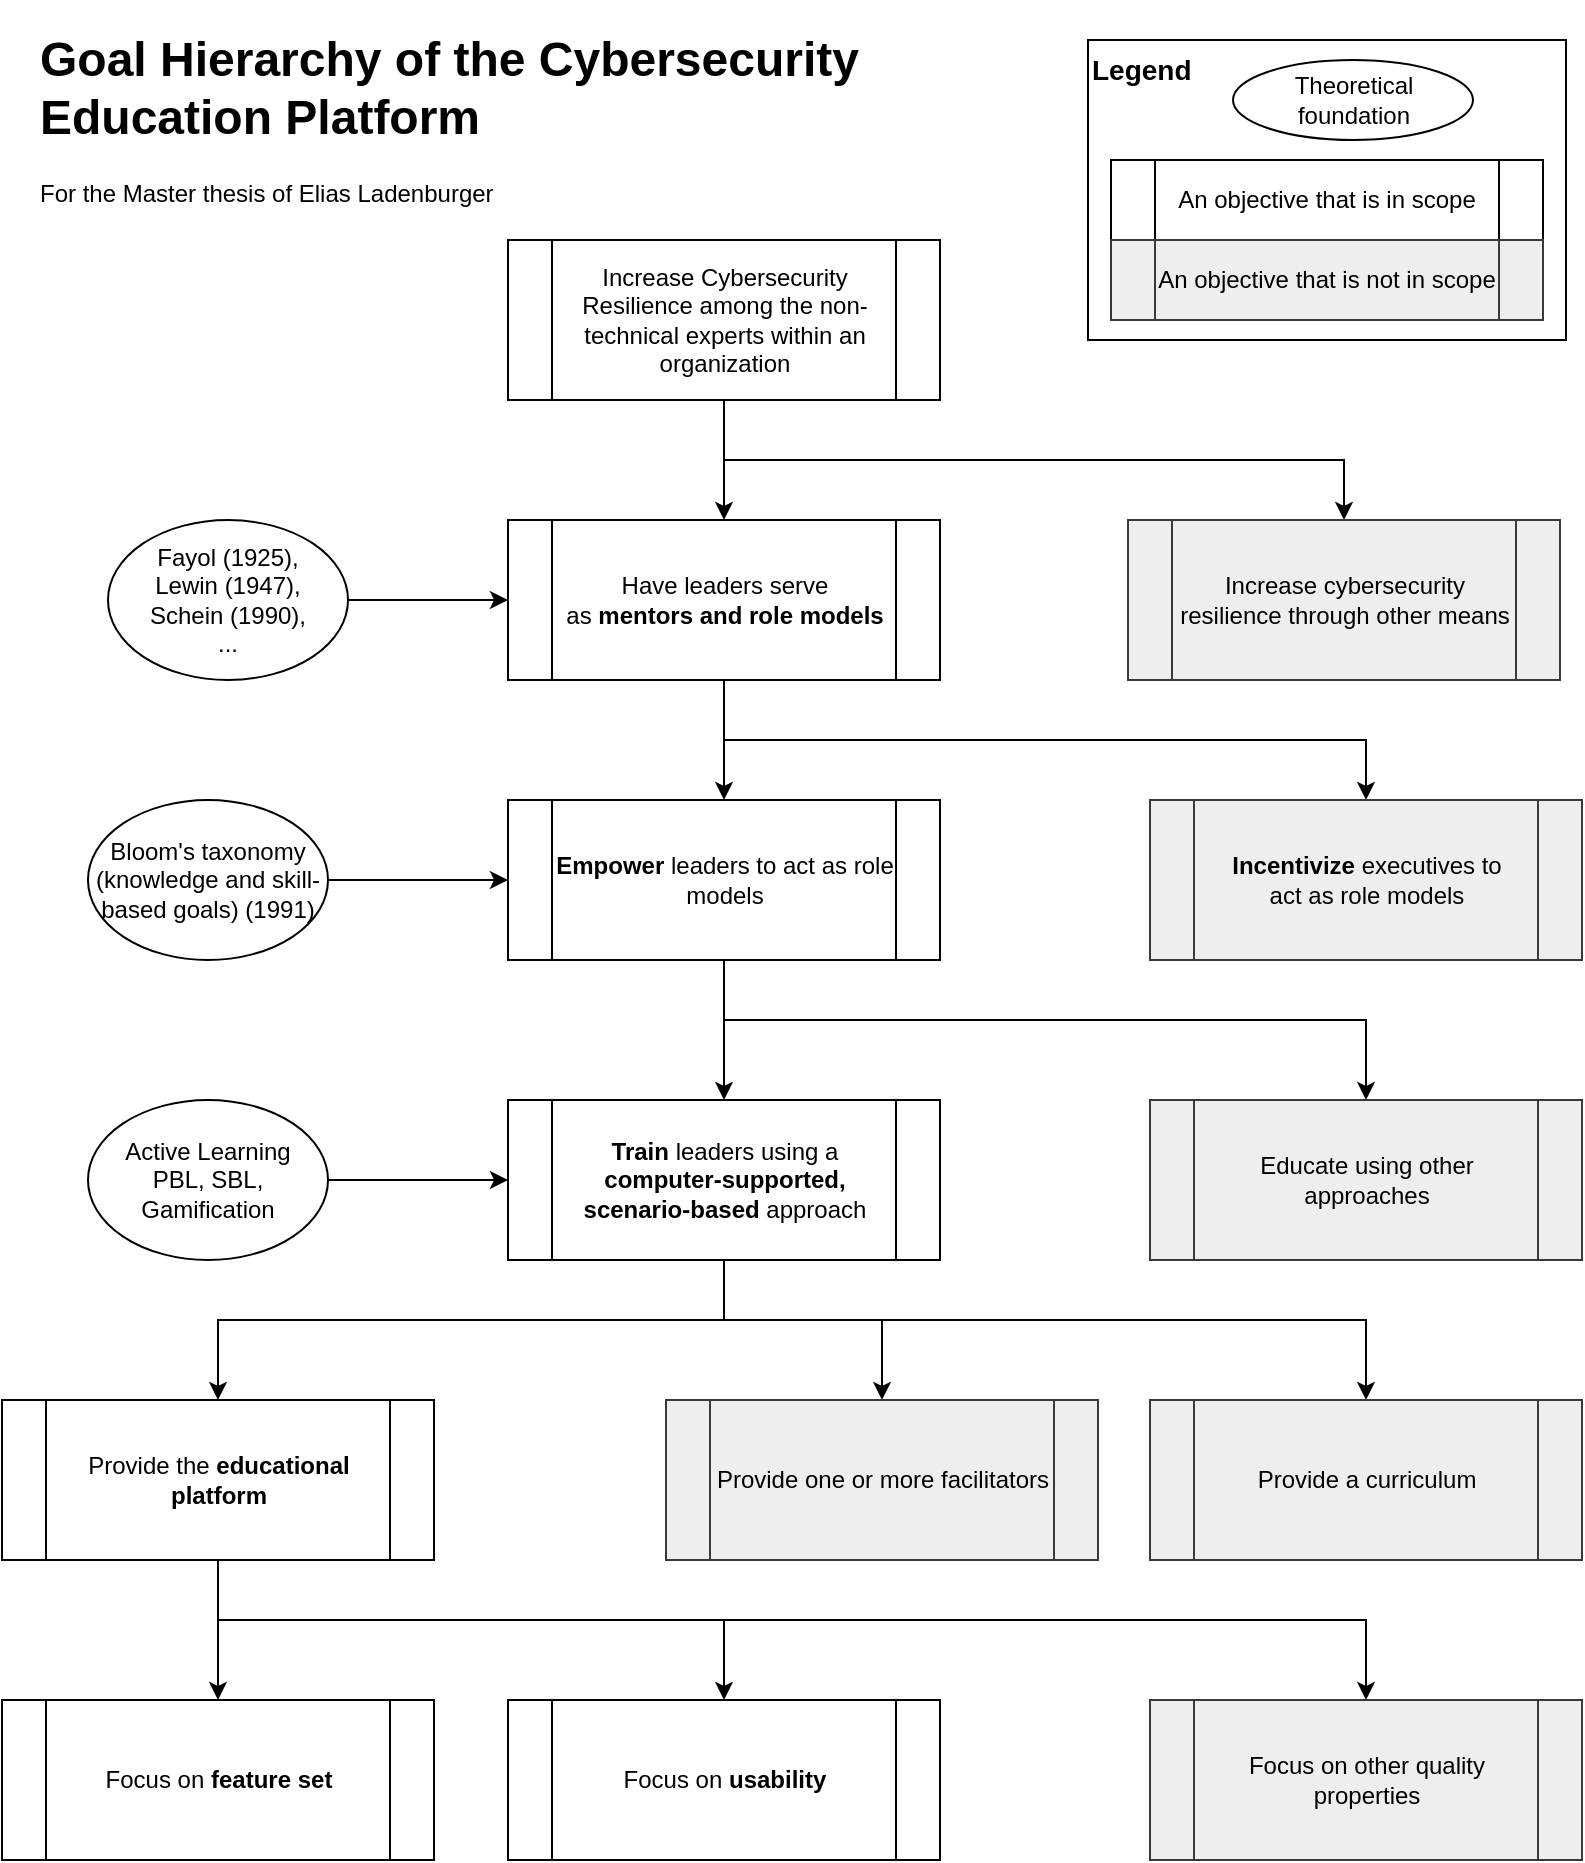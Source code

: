 <mxfile version="14.4.4" type="device"><diagram id="prtHgNgQTEPvFCAcTncT" name="Page-1"><mxGraphModel dx="1038" dy="587" grid="1" gridSize="10" guides="1" tooltips="1" connect="1" arrows="1" fold="1" page="1" pageScale="1" pageWidth="827" pageHeight="1169" math="0" shadow="0"><root><mxCell id="0"/><mxCell id="1" parent="0"/><mxCell id="VvCy3HrPZXNjmE30q2jB-51" style="edgeStyle=orthogonalEdgeStyle;rounded=0;orthogonalLoop=1;jettySize=auto;html=1;entryX=0.5;entryY=0;entryDx=0;entryDy=0;" parent="1" source="VvCy3HrPZXNjmE30q2jB-3" target="VvCy3HrPZXNjmE30q2jB-5" edge="1"><mxGeometry relative="1" as="geometry"><Array as="points"><mxPoint x="378" y="240"/><mxPoint x="688" y="240"/></Array></mxGeometry></mxCell><mxCell id="VvCy3HrPZXNjmE30q2jB-52" style="edgeStyle=orthogonalEdgeStyle;rounded=0;orthogonalLoop=1;jettySize=auto;html=1;entryX=0.5;entryY=0;entryDx=0;entryDy=0;" parent="1" source="VvCy3HrPZXNjmE30q2jB-3" target="VvCy3HrPZXNjmE30q2jB-4" edge="1"><mxGeometry relative="1" as="geometry"/></mxCell><mxCell id="VvCy3HrPZXNjmE30q2jB-3" value="Increase Cybersecurity Resilience among the non-technical experts within an organization" style="shape=process;whiteSpace=wrap;html=1;backgroundOutline=1;" parent="1" vertex="1"><mxGeometry x="270" y="130" width="216" height="80" as="geometry"/></mxCell><mxCell id="VvCy3HrPZXNjmE30q2jB-12" style="edgeStyle=orthogonalEdgeStyle;rounded=0;orthogonalLoop=1;jettySize=auto;html=1;" parent="1" source="VvCy3HrPZXNjmE30q2jB-4" target="VvCy3HrPZXNjmE30q2jB-10" edge="1"><mxGeometry relative="1" as="geometry"/></mxCell><mxCell id="VvCy3HrPZXNjmE30q2jB-13" style="edgeStyle=orthogonalEdgeStyle;rounded=0;orthogonalLoop=1;jettySize=auto;html=1;entryX=0.5;entryY=0;entryDx=0;entryDy=0;" parent="1" source="VvCy3HrPZXNjmE30q2jB-4" target="VvCy3HrPZXNjmE30q2jB-11" edge="1"><mxGeometry relative="1" as="geometry"><Array as="points"><mxPoint x="378" y="380"/><mxPoint x="699" y="380"/></Array></mxGeometry></mxCell><mxCell id="VvCy3HrPZXNjmE30q2jB-4" value="Have leaders serve &lt;br&gt;as &lt;b&gt;mentors and role models&lt;/b&gt;" style="shape=process;whiteSpace=wrap;html=1;backgroundOutline=1;" parent="1" vertex="1"><mxGeometry x="270" y="270" width="216" height="80" as="geometry"/></mxCell><mxCell id="VvCy3HrPZXNjmE30q2jB-5" value="Increase cybersecurity resilience through other means" style="shape=process;whiteSpace=wrap;html=1;backgroundOutline=1;fillColor=#eeeeee;strokeColor=#36393d;" parent="1" vertex="1"><mxGeometry x="580" y="270" width="216" height="80" as="geometry"/></mxCell><mxCell id="VvCy3HrPZXNjmE30q2jB-40" style="edgeStyle=orthogonalEdgeStyle;rounded=0;orthogonalLoop=1;jettySize=auto;html=1;entryX=0.5;entryY=0;entryDx=0;entryDy=0;" parent="1" source="VvCy3HrPZXNjmE30q2jB-10" target="VvCy3HrPZXNjmE30q2jB-37" edge="1"><mxGeometry relative="1" as="geometry"/></mxCell><mxCell id="VvCy3HrPZXNjmE30q2jB-43" style="edgeStyle=orthogonalEdgeStyle;rounded=0;orthogonalLoop=1;jettySize=auto;html=1;entryX=0.5;entryY=0;entryDx=0;entryDy=0;" parent="1" source="VvCy3HrPZXNjmE30q2jB-10" target="VvCy3HrPZXNjmE30q2jB-42" edge="1"><mxGeometry relative="1" as="geometry"><Array as="points"><mxPoint x="378" y="520"/><mxPoint x="699" y="520"/></Array></mxGeometry></mxCell><mxCell id="VvCy3HrPZXNjmE30q2jB-10" value="&lt;b&gt;Empower&lt;/b&gt; leaders to act as role models" style="shape=process;whiteSpace=wrap;html=1;backgroundOutline=1;" parent="1" vertex="1"><mxGeometry x="270" y="410" width="216" height="80" as="geometry"/></mxCell><mxCell id="VvCy3HrPZXNjmE30q2jB-11" value="&lt;b&gt;Incentivize &lt;/b&gt;executives to &lt;br&gt;act as role models " style="shape=process;whiteSpace=wrap;html=1;backgroundOutline=1;fillColor=#eeeeee;strokeColor=#36393d;" parent="1" vertex="1"><mxGeometry x="591" y="410" width="216" height="80" as="geometry"/></mxCell><mxCell id="VvCy3HrPZXNjmE30q2jB-31" style="edgeStyle=orthogonalEdgeStyle;rounded=0;orthogonalLoop=1;jettySize=auto;html=1;" parent="1" source="VvCy3HrPZXNjmE30q2jB-30" target="VvCy3HrPZXNjmE30q2jB-10" edge="1"><mxGeometry relative="1" as="geometry"/></mxCell><mxCell id="VvCy3HrPZXNjmE30q2jB-30" value="Bloom's taxonomy (knowledge and skill-based goals) (1991)" style="ellipse;whiteSpace=wrap;html=1;" parent="1" vertex="1"><mxGeometry x="60" y="410" width="120" height="80" as="geometry"/></mxCell><mxCell id="VvCy3HrPZXNjmE30q2jB-34" style="edgeStyle=orthogonalEdgeStyle;rounded=0;orthogonalLoop=1;jettySize=auto;html=1;" parent="1" source="VvCy3HrPZXNjmE30q2jB-33" target="VvCy3HrPZXNjmE30q2jB-4" edge="1"><mxGeometry relative="1" as="geometry"/></mxCell><mxCell id="VvCy3HrPZXNjmE30q2jB-33" value="&lt;div&gt;Fayol (1925),&lt;br&gt;&lt;/div&gt;&lt;div&gt;Lewin (1947),&lt;/div&gt;&lt;div&gt;Schein (1990),&lt;/div&gt;&lt;div&gt;...&lt;br&gt;&lt;/div&gt;" style="ellipse;whiteSpace=wrap;html=1;" parent="1" vertex="1"><mxGeometry x="70" y="270" width="120" height="80" as="geometry"/></mxCell><mxCell id="VvCy3HrPZXNjmE30q2jB-46" style="edgeStyle=orthogonalEdgeStyle;rounded=0;orthogonalLoop=1;jettySize=auto;html=1;" parent="1" source="VvCy3HrPZXNjmE30q2jB-37" target="VvCy3HrPZXNjmE30q2jB-41" edge="1"><mxGeometry relative="1" as="geometry"><Array as="points"><mxPoint x="378" y="670"/><mxPoint x="125" y="670"/></Array></mxGeometry></mxCell><mxCell id="VvCy3HrPZXNjmE30q2jB-49" style="edgeStyle=orthogonalEdgeStyle;rounded=0;orthogonalLoop=1;jettySize=auto;html=1;entryX=0.5;entryY=0;entryDx=0;entryDy=0;" parent="1" source="VvCy3HrPZXNjmE30q2jB-37" target="VvCy3HrPZXNjmE30q2jB-47" edge="1"><mxGeometry relative="1" as="geometry"><Array as="points"><mxPoint x="378" y="670"/><mxPoint x="699" y="670"/></Array></mxGeometry></mxCell><mxCell id="tp6RY4bJ1NjJef7CurDI-1" style="edgeStyle=orthogonalEdgeStyle;rounded=0;orthogonalLoop=1;jettySize=auto;html=1;entryX=0.5;entryY=0;entryDx=0;entryDy=0;" edge="1" parent="1" source="VvCy3HrPZXNjmE30q2jB-37" target="VvCy3HrPZXNjmE30q2jB-48"><mxGeometry relative="1" as="geometry"><Array as="points"><mxPoint x="378" y="670"/><mxPoint x="457" y="670"/></Array></mxGeometry></mxCell><mxCell id="VvCy3HrPZXNjmE30q2jB-37" value="&lt;b&gt;Train &lt;/b&gt;leaders using a &lt;b&gt;computer-supported, scenario-based &lt;/b&gt;approach" style="shape=process;whiteSpace=wrap;html=1;backgroundOutline=1;" parent="1" vertex="1"><mxGeometry x="270" y="560" width="216" height="80" as="geometry"/></mxCell><mxCell id="VvCy3HrPZXNjmE30q2jB-55" style="edgeStyle=orthogonalEdgeStyle;rounded=0;orthogonalLoop=1;jettySize=auto;html=1;entryX=0.5;entryY=0;entryDx=0;entryDy=0;exitX=0.5;exitY=1;exitDx=0;exitDy=0;" parent="1" source="VvCy3HrPZXNjmE30q2jB-41" target="VvCy3HrPZXNjmE30q2jB-54" edge="1"><mxGeometry relative="1" as="geometry"><mxPoint x="46" y="790" as="sourcePoint"/><Array as="points"><mxPoint x="125" y="820"/><mxPoint x="378" y="820"/></Array></mxGeometry></mxCell><mxCell id="VvCy3HrPZXNjmE30q2jB-57" style="edgeStyle=orthogonalEdgeStyle;rounded=0;orthogonalLoop=1;jettySize=auto;html=1;entryX=0.5;entryY=0;entryDx=0;entryDy=0;" parent="1" source="VvCy3HrPZXNjmE30q2jB-41" target="VvCy3HrPZXNjmE30q2jB-56" edge="1"><mxGeometry relative="1" as="geometry"><Array as="points"><mxPoint x="125" y="820"/><mxPoint x="699" y="820"/></Array></mxGeometry></mxCell><mxCell id="VvCy3HrPZXNjmE30q2jB-59" style="edgeStyle=orthogonalEdgeStyle;rounded=0;orthogonalLoop=1;jettySize=auto;html=1;" parent="1" source="VvCy3HrPZXNjmE30q2jB-41" target="VvCy3HrPZXNjmE30q2jB-58" edge="1"><mxGeometry relative="1" as="geometry"><Array as="points"><mxPoint x="125" y="810"/><mxPoint x="125" y="810"/></Array></mxGeometry></mxCell><mxCell id="VvCy3HrPZXNjmE30q2jB-41" value="Provide the &lt;b&gt;educational platform&lt;/b&gt;" style="shape=process;whiteSpace=wrap;html=1;backgroundOutline=1;" parent="1" vertex="1"><mxGeometry x="17" y="710" width="216" height="80" as="geometry"/></mxCell><mxCell id="VvCy3HrPZXNjmE30q2jB-42" value="Educate using other approaches" style="shape=process;whiteSpace=wrap;html=1;backgroundOutline=1;fillColor=#eeeeee;strokeColor=#36393d;" parent="1" vertex="1"><mxGeometry x="591" y="560" width="216" height="80" as="geometry"/></mxCell><mxCell id="VvCy3HrPZXNjmE30q2jB-45" style="edgeStyle=orthogonalEdgeStyle;rounded=0;orthogonalLoop=1;jettySize=auto;html=1;" parent="1" source="VvCy3HrPZXNjmE30q2jB-44" target="VvCy3HrPZXNjmE30q2jB-37" edge="1"><mxGeometry relative="1" as="geometry"/></mxCell><mxCell id="VvCy3HrPZXNjmE30q2jB-44" value="&lt;div&gt;Active Learning&lt;/div&gt;&lt;div&gt;PBL, SBL, Gamification &lt;br&gt;&lt;/div&gt;" style="ellipse;whiteSpace=wrap;html=1;" parent="1" vertex="1"><mxGeometry x="60" y="560" width="120" height="80" as="geometry"/></mxCell><mxCell id="VvCy3HrPZXNjmE30q2jB-47" value="Provide a curriculum" style="shape=process;whiteSpace=wrap;html=1;backgroundOutline=1;fillColor=#eeeeee;strokeColor=#36393d;" parent="1" vertex="1"><mxGeometry x="591" y="710" width="216" height="80" as="geometry"/></mxCell><mxCell id="VvCy3HrPZXNjmE30q2jB-48" value="Provide one or more facilitators" style="shape=process;whiteSpace=wrap;html=1;backgroundOutline=1;fillColor=#eeeeee;strokeColor=#36393d;" parent="1" vertex="1"><mxGeometry x="349" y="710" width="216" height="80" as="geometry"/></mxCell><mxCell id="VvCy3HrPZXNjmE30q2jB-54" value="Focus on &lt;b&gt;usability&lt;/b&gt;" style="shape=process;whiteSpace=wrap;html=1;backgroundOutline=1;" parent="1" vertex="1"><mxGeometry x="270" y="860" width="216" height="80" as="geometry"/></mxCell><mxCell id="VvCy3HrPZXNjmE30q2jB-56" value="Focus on other quality properties" style="shape=process;whiteSpace=wrap;html=1;backgroundOutline=1;fillColor=#eeeeee;strokeColor=#36393d;" parent="1" vertex="1"><mxGeometry x="591" y="860" width="216" height="80" as="geometry"/></mxCell><mxCell id="VvCy3HrPZXNjmE30q2jB-58" value="Focus on &lt;b&gt;feature set&lt;/b&gt;" style="shape=process;whiteSpace=wrap;html=1;backgroundOutline=1;" parent="1" vertex="1"><mxGeometry x="17" y="860" width="216" height="80" as="geometry"/></mxCell><mxCell id="tp6RY4bJ1NjJef7CurDI-2" value="&lt;h1&gt;Goal Hierarchy of the Cybersecurity Education Platform&lt;br&gt;&lt;/h1&gt;&lt;p&gt;For the Master thesis of Elias Ladenburger&lt;br&gt;&lt;/p&gt;" style="text;html=1;strokeColor=none;fillColor=none;spacing=5;spacingTop=-20;whiteSpace=wrap;overflow=hidden;rounded=0;" vertex="1" parent="1"><mxGeometry x="31" y="20" width="455" height="120" as="geometry"/></mxCell><mxCell id="tp6RY4bJ1NjJef7CurDI-3" value="" style="group" vertex="1" connectable="0" parent="1"><mxGeometry x="560" y="30" width="239" height="150" as="geometry"/></mxCell><mxCell id="VvCy3HrPZXNjmE30q2jB-53" value="&lt;div style=&quot;font-size: 14px&quot; align=&quot;left&quot;&gt;&lt;font style=&quot;font-size: 14px&quot;&gt;&lt;b&gt;Legend&lt;/b&gt;&lt;/font&gt;&lt;/div&gt;" style="rounded=0;whiteSpace=wrap;html=1;fillColor=none;align=left;verticalAlign=top;" parent="tp6RY4bJ1NjJef7CurDI-3" vertex="1"><mxGeometry width="239" height="150" as="geometry"/></mxCell><mxCell id="VvCy3HrPZXNjmE30q2jB-8" value="An objective that is in scope" style="shape=process;whiteSpace=wrap;html=1;backgroundOutline=1;" parent="tp6RY4bJ1NjJef7CurDI-3" vertex="1"><mxGeometry x="11.5" y="60" width="216" height="40" as="geometry"/></mxCell><mxCell id="VvCy3HrPZXNjmE30q2jB-9" value="An objective that is not in scope" style="shape=process;whiteSpace=wrap;html=1;backgroundOutline=1;fillColor=#eeeeee;strokeColor=#36393d;" parent="tp6RY4bJ1NjJef7CurDI-3" vertex="1"><mxGeometry x="11.5" y="100" width="216" height="40" as="geometry"/></mxCell><mxCell id="VvCy3HrPZXNjmE30q2jB-32" value="Theoretical foundation" style="ellipse;whiteSpace=wrap;html=1;" parent="tp6RY4bJ1NjJef7CurDI-3" vertex="1"><mxGeometry x="72.5" y="10" width="120" height="40" as="geometry"/></mxCell></root></mxGraphModel></diagram></mxfile>